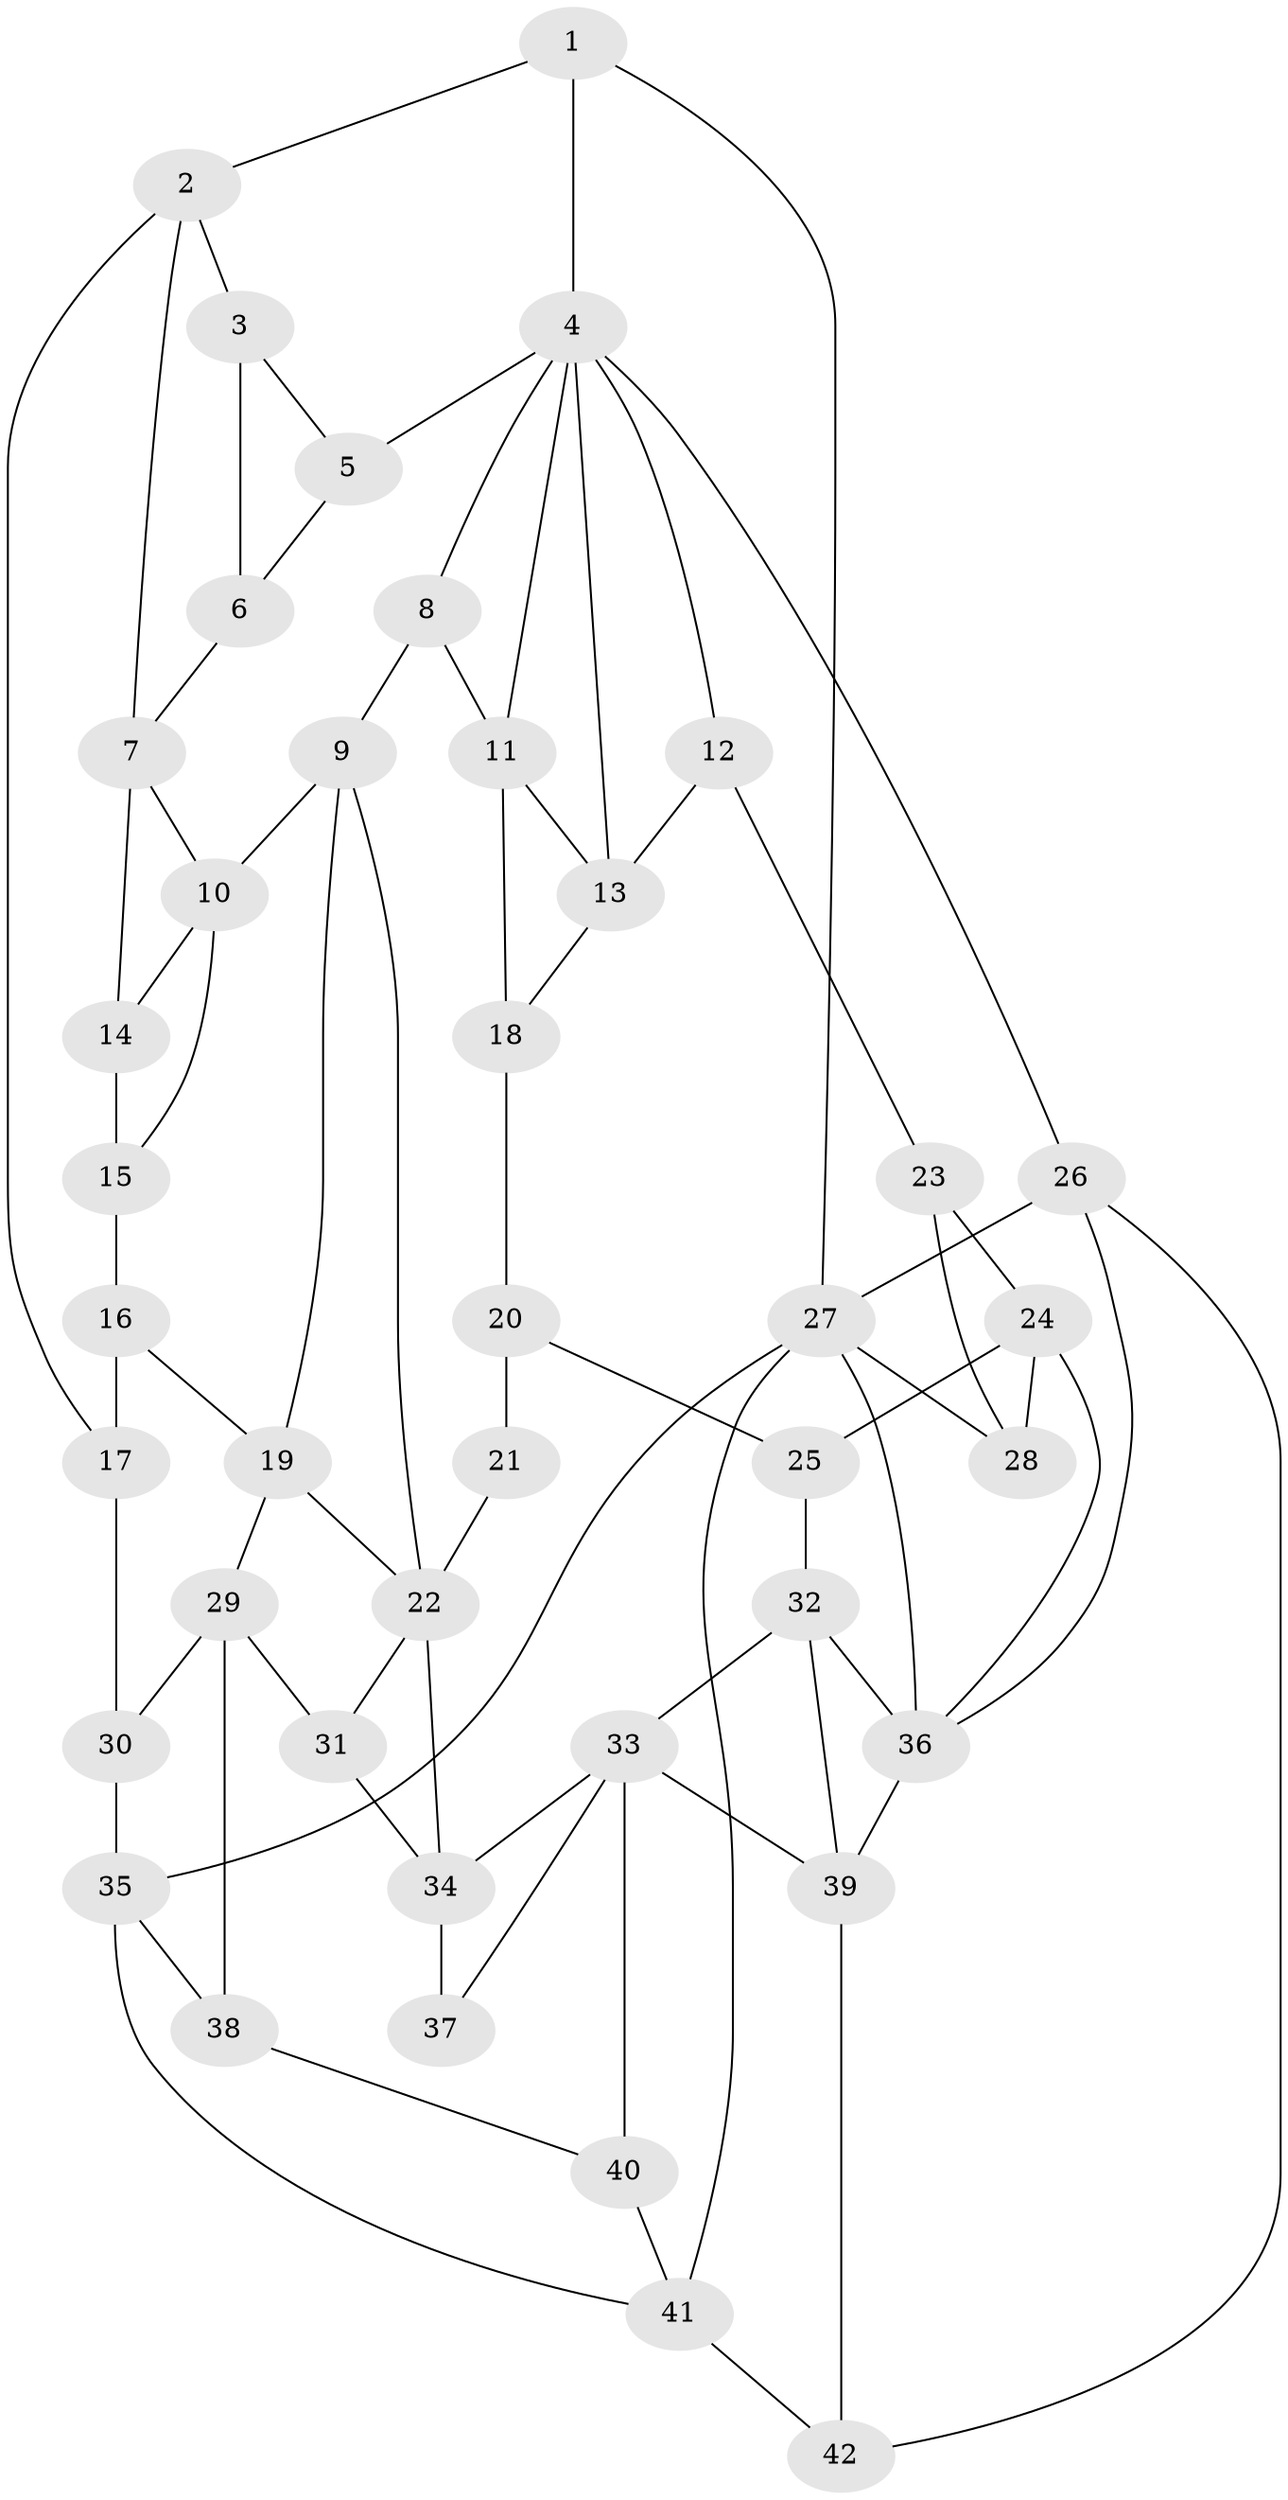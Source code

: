 // original degree distribution, {3: 0.029197080291970802, 6: 0.24817518248175183, 5: 0.48175182481751827, 4: 0.24087591240875914}
// Generated by graph-tools (version 1.1) at 2025/54/03/04/25 22:54:11]
// undirected, 42 vertices, 76 edges
graph export_dot {
  node [color=gray90,style=filled];
  1;
  2;
  3;
  4;
  5;
  6;
  7;
  8;
  9;
  10;
  11;
  12;
  13;
  14;
  15;
  16;
  17;
  18;
  19;
  20;
  21;
  22;
  23;
  24;
  25;
  26;
  27;
  28;
  29;
  30;
  31;
  32;
  33;
  34;
  35;
  36;
  37;
  38;
  39;
  40;
  41;
  42;
  1 -- 2 [weight=1.0];
  1 -- 4 [weight=3.0];
  1 -- 27 [weight=1.0];
  2 -- 3 [weight=1.0];
  2 -- 7 [weight=1.0];
  2 -- 17 [weight=1.0];
  3 -- 5 [weight=1.0];
  3 -- 6 [weight=2.0];
  4 -- 5 [weight=1.0];
  4 -- 8 [weight=1.0];
  4 -- 11 [weight=1.0];
  4 -- 12 [weight=1.0];
  4 -- 13 [weight=1.0];
  4 -- 26 [weight=1.0];
  5 -- 6 [weight=1.0];
  6 -- 7 [weight=1.0];
  7 -- 10 [weight=1.0];
  7 -- 14 [weight=2.0];
  8 -- 9 [weight=1.0];
  8 -- 11 [weight=2.0];
  9 -- 10 [weight=1.0];
  9 -- 19 [weight=1.0];
  9 -- 22 [weight=1.0];
  10 -- 14 [weight=1.0];
  10 -- 15 [weight=1.0];
  11 -- 13 [weight=1.0];
  11 -- 18 [weight=2.0];
  12 -- 13 [weight=2.0];
  12 -- 23 [weight=2.0];
  13 -- 18 [weight=1.0];
  14 -- 15 [weight=3.0];
  15 -- 16 [weight=2.0];
  16 -- 17 [weight=2.0];
  16 -- 19 [weight=1.0];
  17 -- 30 [weight=2.0];
  18 -- 20 [weight=2.0];
  19 -- 22 [weight=1.0];
  19 -- 29 [weight=1.0];
  20 -- 21 [weight=2.0];
  20 -- 25 [weight=2.0];
  21 -- 22 [weight=2.0];
  22 -- 31 [weight=1.0];
  22 -- 34 [weight=1.0];
  23 -- 24 [weight=1.0];
  23 -- 28 [weight=3.0];
  24 -- 25 [weight=2.0];
  24 -- 28 [weight=2.0];
  24 -- 36 [weight=1.0];
  25 -- 32 [weight=1.0];
  26 -- 27 [weight=2.0];
  26 -- 36 [weight=1.0];
  26 -- 42 [weight=1.0];
  27 -- 28 [weight=1.0];
  27 -- 35 [weight=1.0];
  27 -- 36 [weight=1.0];
  27 -- 41 [weight=1.0];
  29 -- 30 [weight=2.0];
  29 -- 31 [weight=1.0];
  29 -- 38 [weight=2.0];
  30 -- 35 [weight=2.0];
  31 -- 34 [weight=2.0];
  32 -- 33 [weight=1.0];
  32 -- 36 [weight=2.0];
  32 -- 39 [weight=2.0];
  33 -- 34 [weight=1.0];
  33 -- 37 [weight=1.0];
  33 -- 39 [weight=1.0];
  33 -- 40 [weight=2.0];
  34 -- 37 [weight=2.0];
  35 -- 38 [weight=2.0];
  35 -- 41 [weight=1.0];
  36 -- 39 [weight=1.0];
  38 -- 40 [weight=2.0];
  39 -- 42 [weight=2.0];
  40 -- 41 [weight=1.0];
  41 -- 42 [weight=1.0];
}

